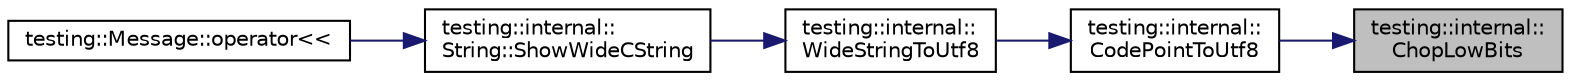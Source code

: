 digraph "testing::internal::ChopLowBits"
{
 // LATEX_PDF_SIZE
  bgcolor="transparent";
  edge [fontname="Helvetica",fontsize="10",labelfontname="Helvetica",labelfontsize="10"];
  node [fontname="Helvetica",fontsize="10",shape=record];
  rankdir="RL";
  Node1 [label="testing::internal::\lChopLowBits",height=0.2,width=0.4,color="black", fillcolor="grey75", style="filled", fontcolor="black",tooltip=" "];
  Node1 -> Node2 [dir="back",color="midnightblue",fontsize="10",style="solid",fontname="Helvetica"];
  Node2 [label="testing::internal::\lCodePointToUtf8",height=0.2,width=0.4,color="black",URL="$namespacetesting_1_1internal.html#ad167126ddcf04ef8d8784b2a7ed2fe04",tooltip=" "];
  Node2 -> Node3 [dir="back",color="midnightblue",fontsize="10",style="solid",fontname="Helvetica"];
  Node3 [label="testing::internal::\lWideStringToUtf8",height=0.2,width=0.4,color="black",URL="$namespacetesting_1_1internal.html#a05b8c86ff38243f34d8f839a0eadefb1",tooltip=" "];
  Node3 -> Node4 [dir="back",color="midnightblue",fontsize="10",style="solid",fontname="Helvetica"];
  Node4 [label="testing::internal::\lString::ShowWideCString",height=0.2,width=0.4,color="black",URL="$classtesting_1_1internal_1_1String.html#aaf7e376ff580677ea4954d5913d5b917",tooltip=" "];
  Node4 -> Node5 [dir="back",color="midnightblue",fontsize="10",style="solid",fontname="Helvetica"];
  Node5 [label="testing::Message::operator\<\<",height=0.2,width=0.4,color="black",URL="$classtesting_1_1Message.html#ac0db9c22535b28bc863bfd0a1fdf7e14",tooltip=" "];
}
